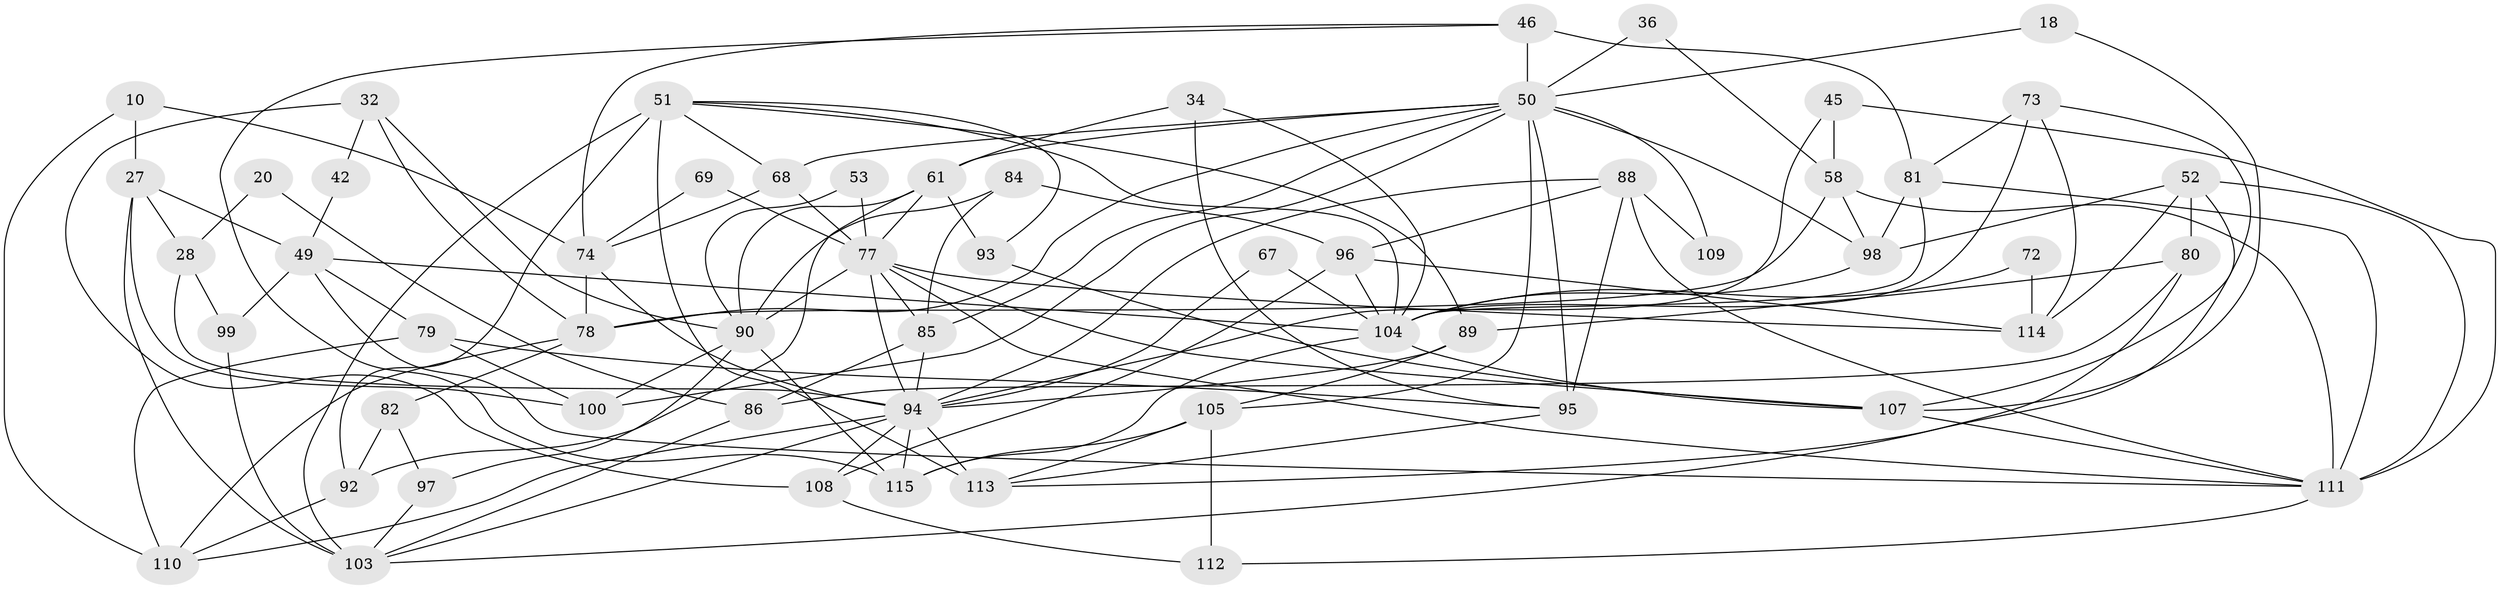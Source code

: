 // original degree distribution, {6: 0.06086956521739131, 2: 0.14782608695652175, 4: 0.23478260869565218, 3: 0.2956521739130435, 5: 0.1826086956521739, 10: 0.017391304347826087, 7: 0.06086956521739131}
// Generated by graph-tools (version 1.1) at 2025/51/03/09/25 04:51:16]
// undirected, 57 vertices, 135 edges
graph export_dot {
graph [start="1"]
  node [color=gray90,style=filled];
  10;
  18;
  20;
  27 [super="+17"];
  28;
  32;
  34;
  36;
  42;
  45 [super="+29"];
  46 [super="+3"];
  49 [super="+41"];
  50 [super="+2+9+44"];
  51 [super="+12+14"];
  52;
  53;
  58;
  61 [super="+8"];
  67;
  68;
  69;
  72;
  73;
  74 [super="+62"];
  77 [super="+13+24"];
  78 [super="+26"];
  79;
  80 [super="+6"];
  81 [super="+7"];
  82;
  84;
  85 [super="+35+38"];
  86;
  88 [super="+48+71"];
  89 [super="+63"];
  90 [super="+37"];
  92;
  93 [super="+66"];
  94 [super="+47+16+70+65"];
  95 [super="+21"];
  96 [super="+55"];
  97;
  98 [super="+87"];
  99 [super="+56"];
  100 [super="+31"];
  103 [super="+75"];
  104 [super="+4+43"];
  105 [super="+30+76"];
  107 [super="+57"];
  108;
  109;
  110 [super="+102"];
  111 [super="+22+106+83"];
  112;
  113 [super="+91"];
  114 [super="+60"];
  115 [super="+11+101"];
  10 -- 110 [weight=2];
  10 -- 74 [weight=2];
  10 -- 27;
  18 -- 50;
  18 -- 107;
  20 -- 86;
  20 -- 28;
  27 -- 49;
  27 -- 100;
  27 -- 28;
  27 -- 103;
  28 -- 99 [weight=2];
  28 -- 94;
  32 -- 90;
  32 -- 108;
  32 -- 42;
  32 -- 78;
  34 -- 61;
  34 -- 95;
  34 -- 104;
  36 -- 58;
  36 -- 50;
  42 -- 49;
  45 -- 58 [weight=2];
  45 -- 94;
  45 -- 111;
  46 -- 74;
  46 -- 81 [weight=2];
  46 -- 50;
  46 -- 115;
  49 -- 79;
  49 -- 99 [weight=2];
  49 -- 104;
  49 -- 111 [weight=2];
  50 -- 78 [weight=2];
  50 -- 95 [weight=3];
  50 -- 109;
  50 -- 100;
  50 -- 61;
  50 -- 98;
  50 -- 68;
  50 -- 85 [weight=2];
  50 -- 105;
  51 -- 68;
  51 -- 92;
  51 -- 113 [weight=2];
  51 -- 104;
  51 -- 103 [weight=2];
  51 -- 89;
  51 -- 93;
  52 -- 111 [weight=2];
  52 -- 113;
  52 -- 98 [weight=2];
  52 -- 80;
  52 -- 114;
  53 -- 77;
  53 -- 90;
  58 -- 78;
  58 -- 98;
  58 -- 111;
  61 -- 93;
  61 -- 92;
  61 -- 77 [weight=3];
  61 -- 90;
  67 -- 104;
  67 -- 94;
  68 -- 74;
  68 -- 77;
  69 -- 74;
  69 -- 77;
  72 -- 114;
  72 -- 104;
  73 -- 107;
  73 -- 81;
  73 -- 104;
  73 -- 114;
  74 -- 94 [weight=4];
  74 -- 78;
  77 -- 85 [weight=3];
  77 -- 90;
  77 -- 114;
  77 -- 94 [weight=2];
  77 -- 111;
  77 -- 107;
  78 -- 110 [weight=2];
  78 -- 82;
  79 -- 110;
  79 -- 100;
  79 -- 95;
  80 -- 86 [weight=2];
  80 -- 103;
  80 -- 89;
  81 -- 111 [weight=2];
  81 -- 98;
  81 -- 104;
  82 -- 92;
  82 -- 97;
  84 -- 85;
  84 -- 90;
  84 -- 96;
  85 -- 86;
  85 -- 94;
  86 -- 103;
  88 -- 109;
  88 -- 94;
  88 -- 95;
  88 -- 96;
  88 -- 111;
  89 -- 94 [weight=2];
  89 -- 105;
  90 -- 97;
  90 -- 115 [weight=3];
  90 -- 100 [weight=2];
  92 -- 110;
  93 -- 107;
  94 -- 115 [weight=2];
  94 -- 110;
  94 -- 113 [weight=3];
  94 -- 103;
  94 -- 108;
  95 -- 113;
  96 -- 104;
  96 -- 108;
  96 -- 114;
  97 -- 103;
  98 -- 104;
  99 -- 103;
  104 -- 115;
  104 -- 107 [weight=3];
  105 -- 112;
  105 -- 115;
  105 -- 113;
  107 -- 111 [weight=3];
  108 -- 112;
  111 -- 112;
}
